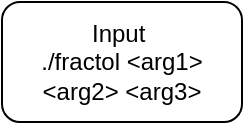 <mxfile>
    <diagram id="WEME44FPcwCW5xxdQl3a" name="Page-1">
        <mxGraphModel dx="1032" dy="982" grid="1" gridSize="10" guides="1" tooltips="1" connect="1" arrows="1" fold="1" page="1" pageScale="1" pageWidth="850" pageHeight="1100" math="0" shadow="0">
            <root>
                <mxCell id="0"/>
                <mxCell id="1" parent="0"/>
                <mxCell id="2" value="Input&amp;nbsp;&lt;br&gt;./fractol &amp;lt;arg1&amp;gt; &amp;lt;arg2&amp;gt; &amp;lt;arg3&amp;gt;" style="rounded=1;whiteSpace=wrap;html=1;" vertex="1" parent="1">
                    <mxGeometry x="60" y="230" width="120" height="60" as="geometry"/>
                </mxCell>
            </root>
        </mxGraphModel>
    </diagram>
</mxfile>